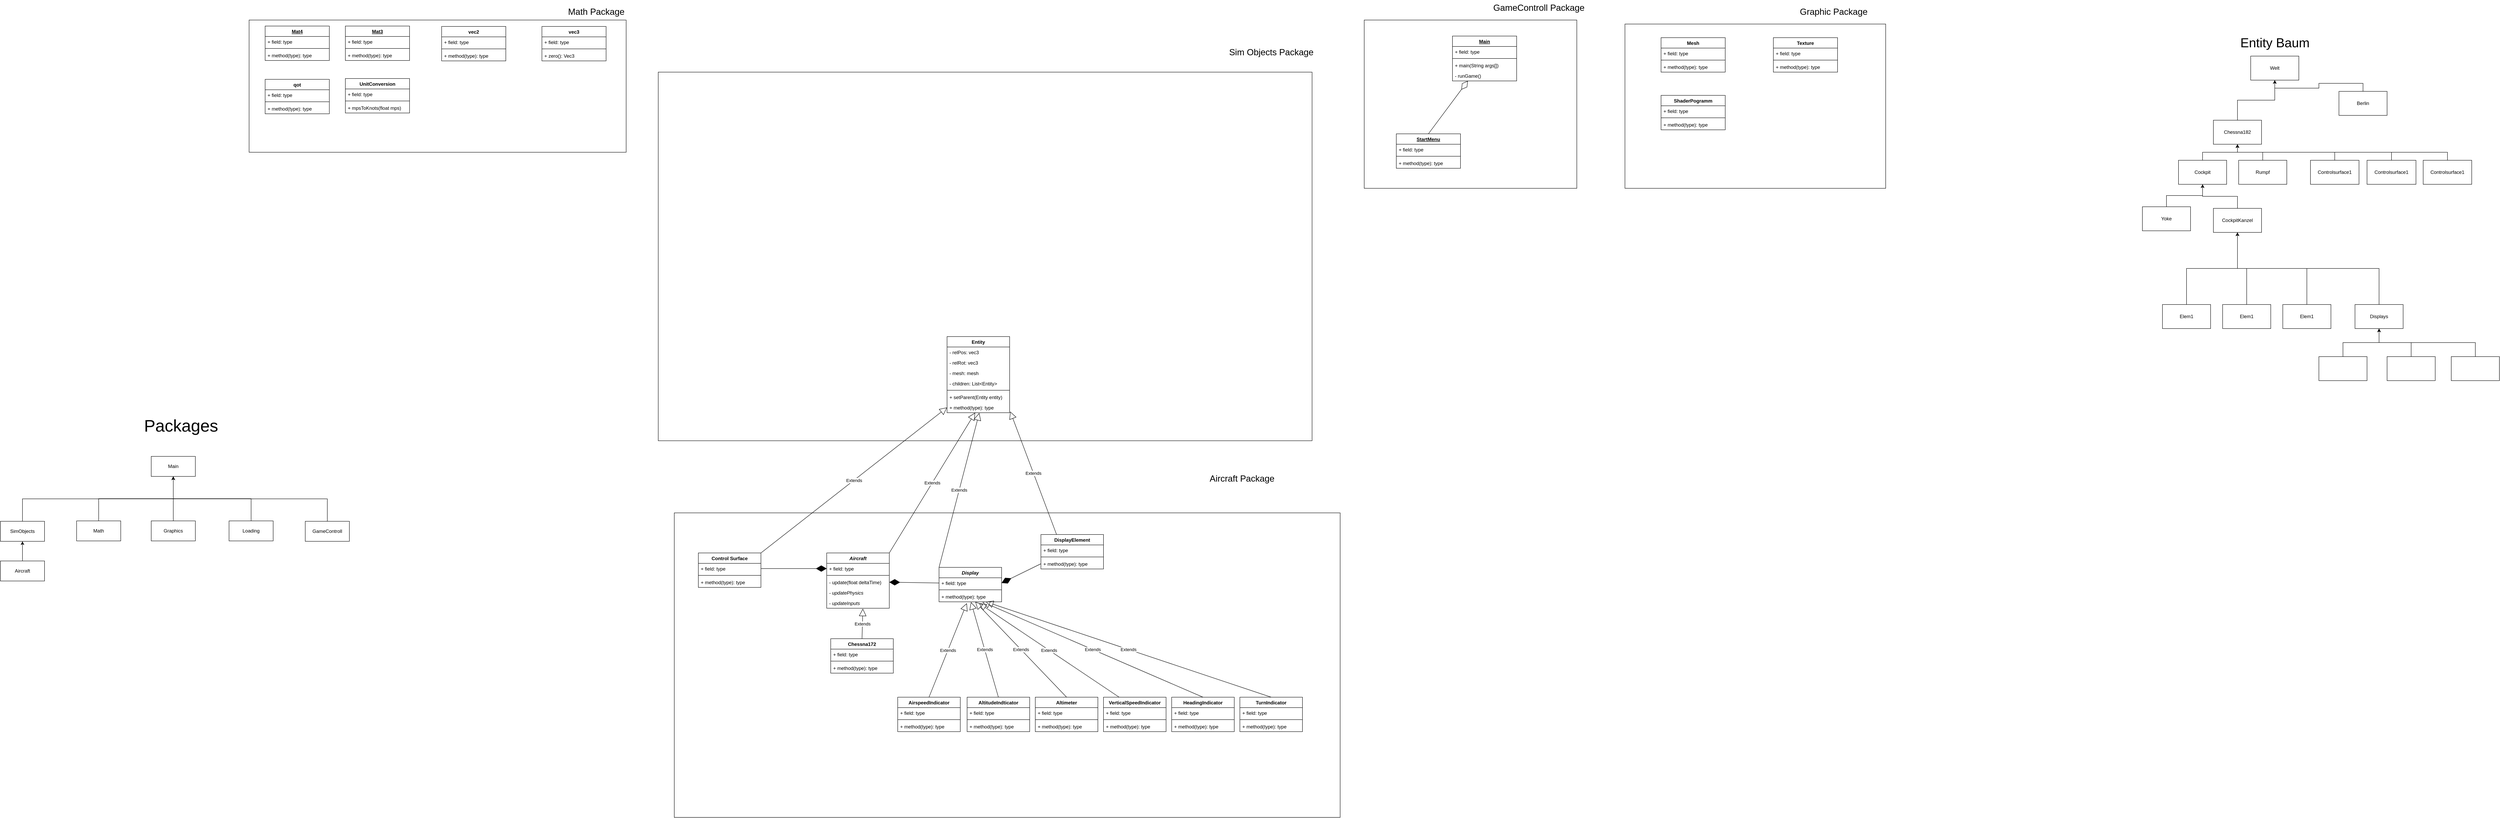 <mxfile version="23.1.1" type="github">
  <diagram name="Seite-1" id="BCvQP6xBQCEgno5YxF53">
    <mxGraphModel dx="4472" dy="649" grid="1" gridSize="10" guides="1" tooltips="1" connect="1" arrows="1" fold="1" page="1" pageScale="1" pageWidth="827" pageHeight="1169" math="0" shadow="0">
      <root>
        <mxCell id="0" />
        <mxCell id="1" parent="0" />
        <mxCell id="5FuBZbfDRRa5YEsP70LU-209" value="" style="rounded=0;whiteSpace=wrap;html=1;fillColor=none;" parent="1" vertex="1">
          <mxGeometry x="-2650" y="80" width="940" height="330" as="geometry" />
        </mxCell>
        <mxCell id="5FuBZbfDRRa5YEsP70LU-216" value="" style="rounded=0;whiteSpace=wrap;html=1;fillColor=none;" parent="1" vertex="1">
          <mxGeometry x="-1630" y="210" width="1630" height="920" as="geometry" />
        </mxCell>
        <mxCell id="5FuBZbfDRRa5YEsP70LU-207" value="" style="rounded=0;whiteSpace=wrap;html=1;fillColor=none;" parent="1" vertex="1">
          <mxGeometry x="-1590" y="1310" width="1660" height="760" as="geometry" />
        </mxCell>
        <mxCell id="5FuBZbfDRRa5YEsP70LU-1" value="Entity" style="swimlane;fontStyle=1;align=center;verticalAlign=top;childLayout=stackLayout;horizontal=1;startSize=26;horizontalStack=0;resizeParent=1;resizeParentMax=0;resizeLast=0;collapsible=1;marginBottom=0;whiteSpace=wrap;html=1;" parent="1" vertex="1">
          <mxGeometry x="-910" y="870" width="156" height="190" as="geometry" />
        </mxCell>
        <mxCell id="5FuBZbfDRRa5YEsP70LU-2" value="- relPos: vec3" style="text;strokeColor=none;fillColor=none;align=left;verticalAlign=top;spacingLeft=4;spacingRight=4;overflow=hidden;rotatable=0;points=[[0,0.5],[1,0.5]];portConstraint=eastwest;whiteSpace=wrap;html=1;" parent="5FuBZbfDRRa5YEsP70LU-1" vertex="1">
          <mxGeometry y="26" width="156" height="26" as="geometry" />
        </mxCell>
        <mxCell id="5FuBZbfDRRa5YEsP70LU-5" value="- relRot: vec3" style="text;strokeColor=none;fillColor=none;align=left;verticalAlign=top;spacingLeft=4;spacingRight=4;overflow=hidden;rotatable=0;points=[[0,0.5],[1,0.5]];portConstraint=eastwest;whiteSpace=wrap;html=1;" parent="5FuBZbfDRRa5YEsP70LU-1" vertex="1">
          <mxGeometry y="52" width="156" height="26" as="geometry" />
        </mxCell>
        <mxCell id="5FuBZbfDRRa5YEsP70LU-6" value="- mesh: mesh" style="text;strokeColor=none;fillColor=none;align=left;verticalAlign=top;spacingLeft=4;spacingRight=4;overflow=hidden;rotatable=0;points=[[0,0.5],[1,0.5]];portConstraint=eastwest;whiteSpace=wrap;html=1;" parent="5FuBZbfDRRa5YEsP70LU-1" vertex="1">
          <mxGeometry y="78" width="156" height="26" as="geometry" />
        </mxCell>
        <mxCell id="5FuBZbfDRRa5YEsP70LU-7" value="- children: List&amp;lt;Entity&amp;gt;" style="text;strokeColor=none;fillColor=none;align=left;verticalAlign=top;spacingLeft=4;spacingRight=4;overflow=hidden;rotatable=0;points=[[0,0.5],[1,0.5]];portConstraint=eastwest;whiteSpace=wrap;html=1;" parent="5FuBZbfDRRa5YEsP70LU-1" vertex="1">
          <mxGeometry y="104" width="156" height="26" as="geometry" />
        </mxCell>
        <mxCell id="5FuBZbfDRRa5YEsP70LU-3" value="" style="line;strokeWidth=1;fillColor=none;align=left;verticalAlign=middle;spacingTop=-1;spacingLeft=3;spacingRight=3;rotatable=0;labelPosition=right;points=[];portConstraint=eastwest;strokeColor=inherit;" parent="5FuBZbfDRRa5YEsP70LU-1" vertex="1">
          <mxGeometry y="130" width="156" height="8" as="geometry" />
        </mxCell>
        <mxCell id="5FuBZbfDRRa5YEsP70LU-8" value="+ setParent(Entity entity)" style="text;strokeColor=none;fillColor=none;align=left;verticalAlign=top;spacingLeft=4;spacingRight=4;overflow=hidden;rotatable=0;points=[[0,0.5],[1,0.5]];portConstraint=eastwest;whiteSpace=wrap;html=1;" parent="5FuBZbfDRRa5YEsP70LU-1" vertex="1">
          <mxGeometry y="138" width="156" height="26" as="geometry" />
        </mxCell>
        <mxCell id="5FuBZbfDRRa5YEsP70LU-4" value="+ method(type): type" style="text;strokeColor=none;fillColor=none;align=left;verticalAlign=top;spacingLeft=4;spacingRight=4;overflow=hidden;rotatable=0;points=[[0,0.5],[1,0.5]];portConstraint=eastwest;whiteSpace=wrap;html=1;" parent="5FuBZbfDRRa5YEsP70LU-1" vertex="1">
          <mxGeometry y="164" width="156" height="26" as="geometry" />
        </mxCell>
        <mxCell id="5FuBZbfDRRa5YEsP70LU-9" value="&lt;i&gt;Aircraft&lt;/i&gt;" style="swimlane;fontStyle=1;align=center;verticalAlign=top;childLayout=stackLayout;horizontal=1;startSize=26;horizontalStack=0;resizeParent=1;resizeParentMax=0;resizeLast=0;collapsible=1;marginBottom=0;whiteSpace=wrap;html=1;" parent="1" vertex="1">
          <mxGeometry x="-1210" y="1410" width="156" height="138" as="geometry" />
        </mxCell>
        <mxCell id="5FuBZbfDRRa5YEsP70LU-10" value="+ field: type" style="text;strokeColor=none;fillColor=none;align=left;verticalAlign=top;spacingLeft=4;spacingRight=4;overflow=hidden;rotatable=0;points=[[0,0.5],[1,0.5]];portConstraint=eastwest;whiteSpace=wrap;html=1;" parent="5FuBZbfDRRa5YEsP70LU-9" vertex="1">
          <mxGeometry y="26" width="156" height="26" as="geometry" />
        </mxCell>
        <mxCell id="5FuBZbfDRRa5YEsP70LU-11" value="" style="line;strokeWidth=1;fillColor=none;align=left;verticalAlign=middle;spacingTop=-1;spacingLeft=3;spacingRight=3;rotatable=0;labelPosition=right;points=[];portConstraint=eastwest;strokeColor=inherit;" parent="5FuBZbfDRRa5YEsP70LU-9" vertex="1">
          <mxGeometry y="52" width="156" height="8" as="geometry" />
        </mxCell>
        <mxCell id="5FuBZbfDRRa5YEsP70LU-12" value="- update(float deltaTime)" style="text;strokeColor=none;fillColor=none;align=left;verticalAlign=top;spacingLeft=4;spacingRight=4;overflow=hidden;rotatable=0;points=[[0,0.5],[1,0.5]];portConstraint=eastwest;whiteSpace=wrap;html=1;" parent="5FuBZbfDRRa5YEsP70LU-9" vertex="1">
          <mxGeometry y="60" width="156" height="26" as="geometry" />
        </mxCell>
        <mxCell id="5FuBZbfDRRa5YEsP70LU-88" value="&lt;i&gt;- updatePhysics&lt;/i&gt;" style="text;strokeColor=none;fillColor=none;align=left;verticalAlign=top;spacingLeft=4;spacingRight=4;overflow=hidden;rotatable=0;points=[[0,0.5],[1,0.5]];portConstraint=eastwest;whiteSpace=wrap;html=1;" parent="5FuBZbfDRRa5YEsP70LU-9" vertex="1">
          <mxGeometry y="86" width="156" height="26" as="geometry" />
        </mxCell>
        <mxCell id="5FuBZbfDRRa5YEsP70LU-89" value="- &lt;i&gt;updateInputs&lt;/i&gt;" style="text;strokeColor=none;fillColor=none;align=left;verticalAlign=top;spacingLeft=4;spacingRight=4;overflow=hidden;rotatable=0;points=[[0,0.5],[1,0.5]];portConstraint=eastwest;whiteSpace=wrap;html=1;" parent="5FuBZbfDRRa5YEsP70LU-9" vertex="1">
          <mxGeometry y="112" width="156" height="26" as="geometry" />
        </mxCell>
        <mxCell id="5FuBZbfDRRa5YEsP70LU-13" value="Chessna172" style="swimlane;fontStyle=1;align=center;verticalAlign=top;childLayout=stackLayout;horizontal=1;startSize=26;horizontalStack=0;resizeParent=1;resizeParentMax=0;resizeLast=0;collapsible=1;marginBottom=0;whiteSpace=wrap;html=1;" parent="1" vertex="1">
          <mxGeometry x="-1200" y="1624" width="156" height="86" as="geometry" />
        </mxCell>
        <mxCell id="5FuBZbfDRRa5YEsP70LU-14" value="+ field: type" style="text;strokeColor=none;fillColor=none;align=left;verticalAlign=top;spacingLeft=4;spacingRight=4;overflow=hidden;rotatable=0;points=[[0,0.5],[1,0.5]];portConstraint=eastwest;whiteSpace=wrap;html=1;" parent="5FuBZbfDRRa5YEsP70LU-13" vertex="1">
          <mxGeometry y="26" width="156" height="26" as="geometry" />
        </mxCell>
        <mxCell id="5FuBZbfDRRa5YEsP70LU-15" value="" style="line;strokeWidth=1;fillColor=none;align=left;verticalAlign=middle;spacingTop=-1;spacingLeft=3;spacingRight=3;rotatable=0;labelPosition=right;points=[];portConstraint=eastwest;strokeColor=inherit;" parent="5FuBZbfDRRa5YEsP70LU-13" vertex="1">
          <mxGeometry y="52" width="156" height="8" as="geometry" />
        </mxCell>
        <mxCell id="5FuBZbfDRRa5YEsP70LU-16" value="+ method(type): type" style="text;strokeColor=none;fillColor=none;align=left;verticalAlign=top;spacingLeft=4;spacingRight=4;overflow=hidden;rotatable=0;points=[[0,0.5],[1,0.5]];portConstraint=eastwest;whiteSpace=wrap;html=1;" parent="5FuBZbfDRRa5YEsP70LU-13" vertex="1">
          <mxGeometry y="60" width="156" height="26" as="geometry" />
        </mxCell>
        <mxCell id="5FuBZbfDRRa5YEsP70LU-17" value="&lt;i&gt;Display&lt;/i&gt;" style="swimlane;fontStyle=1;align=center;verticalAlign=top;childLayout=stackLayout;horizontal=1;startSize=26;horizontalStack=0;resizeParent=1;resizeParentMax=0;resizeLast=0;collapsible=1;marginBottom=0;whiteSpace=wrap;html=1;" parent="1" vertex="1">
          <mxGeometry x="-930" y="1446" width="156" height="86" as="geometry" />
        </mxCell>
        <mxCell id="5FuBZbfDRRa5YEsP70LU-18" value="+ field: type" style="text;strokeColor=none;fillColor=none;align=left;verticalAlign=top;spacingLeft=4;spacingRight=4;overflow=hidden;rotatable=0;points=[[0,0.5],[1,0.5]];portConstraint=eastwest;whiteSpace=wrap;html=1;" parent="5FuBZbfDRRa5YEsP70LU-17" vertex="1">
          <mxGeometry y="26" width="156" height="26" as="geometry" />
        </mxCell>
        <mxCell id="5FuBZbfDRRa5YEsP70LU-19" value="" style="line;strokeWidth=1;fillColor=none;align=left;verticalAlign=middle;spacingTop=-1;spacingLeft=3;spacingRight=3;rotatable=0;labelPosition=right;points=[];portConstraint=eastwest;strokeColor=inherit;" parent="5FuBZbfDRRa5YEsP70LU-17" vertex="1">
          <mxGeometry y="52" width="156" height="8" as="geometry" />
        </mxCell>
        <mxCell id="5FuBZbfDRRa5YEsP70LU-20" value="+ method(type): type" style="text;strokeColor=none;fillColor=none;align=left;verticalAlign=top;spacingLeft=4;spacingRight=4;overflow=hidden;rotatable=0;points=[[0,0.5],[1,0.5]];portConstraint=eastwest;whiteSpace=wrap;html=1;" parent="5FuBZbfDRRa5YEsP70LU-17" vertex="1">
          <mxGeometry y="60" width="156" height="26" as="geometry" />
        </mxCell>
        <mxCell id="5FuBZbfDRRa5YEsP70LU-21" value="DisplayElement" style="swimlane;fontStyle=1;align=center;verticalAlign=top;childLayout=stackLayout;horizontal=1;startSize=26;horizontalStack=0;resizeParent=1;resizeParentMax=0;resizeLast=0;collapsible=1;marginBottom=0;whiteSpace=wrap;html=1;" parent="1" vertex="1">
          <mxGeometry x="-676" y="1364" width="156" height="86" as="geometry" />
        </mxCell>
        <mxCell id="5FuBZbfDRRa5YEsP70LU-22" value="+ field: type" style="text;strokeColor=none;fillColor=none;align=left;verticalAlign=top;spacingLeft=4;spacingRight=4;overflow=hidden;rotatable=0;points=[[0,0.5],[1,0.5]];portConstraint=eastwest;whiteSpace=wrap;html=1;" parent="5FuBZbfDRRa5YEsP70LU-21" vertex="1">
          <mxGeometry y="26" width="156" height="26" as="geometry" />
        </mxCell>
        <mxCell id="5FuBZbfDRRa5YEsP70LU-23" value="" style="line;strokeWidth=1;fillColor=none;align=left;verticalAlign=middle;spacingTop=-1;spacingLeft=3;spacingRight=3;rotatable=0;labelPosition=right;points=[];portConstraint=eastwest;strokeColor=inherit;" parent="5FuBZbfDRRa5YEsP70LU-21" vertex="1">
          <mxGeometry y="52" width="156" height="8" as="geometry" />
        </mxCell>
        <mxCell id="5FuBZbfDRRa5YEsP70LU-24" value="+ method(type): type" style="text;strokeColor=none;fillColor=none;align=left;verticalAlign=top;spacingLeft=4;spacingRight=4;overflow=hidden;rotatable=0;points=[[0,0.5],[1,0.5]];portConstraint=eastwest;whiteSpace=wrap;html=1;" parent="5FuBZbfDRRa5YEsP70LU-21" vertex="1">
          <mxGeometry y="60" width="156" height="26" as="geometry" />
        </mxCell>
        <mxCell id="5FuBZbfDRRa5YEsP70LU-33" value="AirspeedIndicator" style="swimlane;fontStyle=1;align=center;verticalAlign=top;childLayout=stackLayout;horizontal=1;startSize=26;horizontalStack=0;resizeParent=1;resizeParentMax=0;resizeLast=0;collapsible=1;marginBottom=0;whiteSpace=wrap;html=1;" parent="1" vertex="1">
          <mxGeometry x="-1033" y="1770" width="156" height="86" as="geometry" />
        </mxCell>
        <mxCell id="5FuBZbfDRRa5YEsP70LU-34" value="+ field: type" style="text;strokeColor=none;fillColor=none;align=left;verticalAlign=top;spacingLeft=4;spacingRight=4;overflow=hidden;rotatable=0;points=[[0,0.5],[1,0.5]];portConstraint=eastwest;whiteSpace=wrap;html=1;" parent="5FuBZbfDRRa5YEsP70LU-33" vertex="1">
          <mxGeometry y="26" width="156" height="26" as="geometry" />
        </mxCell>
        <mxCell id="5FuBZbfDRRa5YEsP70LU-35" value="" style="line;strokeWidth=1;fillColor=none;align=left;verticalAlign=middle;spacingTop=-1;spacingLeft=3;spacingRight=3;rotatable=0;labelPosition=right;points=[];portConstraint=eastwest;strokeColor=inherit;" parent="5FuBZbfDRRa5YEsP70LU-33" vertex="1">
          <mxGeometry y="52" width="156" height="8" as="geometry" />
        </mxCell>
        <mxCell id="5FuBZbfDRRa5YEsP70LU-36" value="+ method(type): type" style="text;strokeColor=none;fillColor=none;align=left;verticalAlign=top;spacingLeft=4;spacingRight=4;overflow=hidden;rotatable=0;points=[[0,0.5],[1,0.5]];portConstraint=eastwest;whiteSpace=wrap;html=1;" parent="5FuBZbfDRRa5YEsP70LU-33" vertex="1">
          <mxGeometry y="60" width="156" height="26" as="geometry" />
        </mxCell>
        <mxCell id="5FuBZbfDRRa5YEsP70LU-41" value="Welt" style="rounded=0;whiteSpace=wrap;html=1;" parent="1" vertex="1">
          <mxGeometry x="2340" y="170" width="120" height="60" as="geometry" />
        </mxCell>
        <mxCell id="5FuBZbfDRRa5YEsP70LU-181" style="edgeStyle=orthogonalEdgeStyle;rounded=0;orthogonalLoop=1;jettySize=auto;html=1;exitX=0.5;exitY=0;exitDx=0;exitDy=0;entryX=0.5;entryY=1;entryDx=0;entryDy=0;" parent="1" source="5FuBZbfDRRa5YEsP70LU-42" target="5FuBZbfDRRa5YEsP70LU-41" edge="1">
          <mxGeometry relative="1" as="geometry" />
        </mxCell>
        <mxCell id="5FuBZbfDRRa5YEsP70LU-42" value="Chessna182" style="rounded=0;whiteSpace=wrap;html=1;" parent="1" vertex="1">
          <mxGeometry x="2247" y="330" width="120" height="60" as="geometry" />
        </mxCell>
        <mxCell id="5FuBZbfDRRa5YEsP70LU-182" style="edgeStyle=orthogonalEdgeStyle;rounded=0;orthogonalLoop=1;jettySize=auto;html=1;exitX=0.5;exitY=0;exitDx=0;exitDy=0;entryX=0.5;entryY=1;entryDx=0;entryDy=0;" parent="1" source="5FuBZbfDRRa5YEsP70LU-43" target="5FuBZbfDRRa5YEsP70LU-42" edge="1">
          <mxGeometry relative="1" as="geometry" />
        </mxCell>
        <mxCell id="5FuBZbfDRRa5YEsP70LU-43" value="Cockpit" style="rounded=0;whiteSpace=wrap;html=1;" parent="1" vertex="1">
          <mxGeometry x="2160" y="430" width="120" height="60" as="geometry" />
        </mxCell>
        <mxCell id="5FuBZbfDRRa5YEsP70LU-183" style="edgeStyle=orthogonalEdgeStyle;rounded=0;orthogonalLoop=1;jettySize=auto;html=1;exitX=0.5;exitY=0;exitDx=0;exitDy=0;entryX=0.5;entryY=1;entryDx=0;entryDy=0;" parent="1" source="5FuBZbfDRRa5YEsP70LU-44" target="5FuBZbfDRRa5YEsP70LU-42" edge="1">
          <mxGeometry relative="1" as="geometry" />
        </mxCell>
        <mxCell id="5FuBZbfDRRa5YEsP70LU-44" value="Rumpf" style="rounded=0;whiteSpace=wrap;html=1;" parent="1" vertex="1">
          <mxGeometry x="2310" y="430" width="120" height="60" as="geometry" />
        </mxCell>
        <mxCell id="5FuBZbfDRRa5YEsP70LU-184" style="edgeStyle=orthogonalEdgeStyle;rounded=0;orthogonalLoop=1;jettySize=auto;html=1;exitX=0.5;exitY=0;exitDx=0;exitDy=0;entryX=0.5;entryY=1;entryDx=0;entryDy=0;" parent="1" source="5FuBZbfDRRa5YEsP70LU-46" target="5FuBZbfDRRa5YEsP70LU-42" edge="1">
          <mxGeometry relative="1" as="geometry" />
        </mxCell>
        <mxCell id="5FuBZbfDRRa5YEsP70LU-46" value="Controlsurface1" style="rounded=0;whiteSpace=wrap;html=1;" parent="1" vertex="1">
          <mxGeometry x="2489" y="430" width="121" height="60" as="geometry" />
        </mxCell>
        <mxCell id="5FuBZbfDRRa5YEsP70LU-185" style="edgeStyle=orthogonalEdgeStyle;rounded=0;orthogonalLoop=1;jettySize=auto;html=1;exitX=0.5;exitY=0;exitDx=0;exitDy=0;entryX=0.5;entryY=1;entryDx=0;entryDy=0;" parent="1" source="5FuBZbfDRRa5YEsP70LU-47" target="5FuBZbfDRRa5YEsP70LU-42" edge="1">
          <mxGeometry relative="1" as="geometry" />
        </mxCell>
        <mxCell id="5FuBZbfDRRa5YEsP70LU-47" value="Controlsurface1" style="rounded=0;whiteSpace=wrap;html=1;" parent="1" vertex="1">
          <mxGeometry x="2630" y="430" width="122" height="60" as="geometry" />
        </mxCell>
        <mxCell id="5FuBZbfDRRa5YEsP70LU-186" style="edgeStyle=orthogonalEdgeStyle;rounded=0;orthogonalLoop=1;jettySize=auto;html=1;exitX=0.5;exitY=0;exitDx=0;exitDy=0;entryX=0.5;entryY=1;entryDx=0;entryDy=0;" parent="1" source="5FuBZbfDRRa5YEsP70LU-48" target="5FuBZbfDRRa5YEsP70LU-42" edge="1">
          <mxGeometry relative="1" as="geometry" />
        </mxCell>
        <mxCell id="5FuBZbfDRRa5YEsP70LU-48" value="Controlsurface1" style="rounded=0;whiteSpace=wrap;html=1;" parent="1" vertex="1">
          <mxGeometry x="2770" y="430" width="121" height="60" as="geometry" />
        </mxCell>
        <mxCell id="5FuBZbfDRRa5YEsP70LU-188" style="edgeStyle=orthogonalEdgeStyle;rounded=0;orthogonalLoop=1;jettySize=auto;html=1;exitX=0.5;exitY=0;exitDx=0;exitDy=0;entryX=0.5;entryY=1;entryDx=0;entryDy=0;" parent="1" source="5FuBZbfDRRa5YEsP70LU-49" target="5FuBZbfDRRa5YEsP70LU-43" edge="1">
          <mxGeometry relative="1" as="geometry" />
        </mxCell>
        <mxCell id="5FuBZbfDRRa5YEsP70LU-49" value="CockpitKanzel" style="rounded=0;whiteSpace=wrap;html=1;" parent="1" vertex="1">
          <mxGeometry x="2247" y="550" width="120" height="60" as="geometry" />
        </mxCell>
        <mxCell id="5FuBZbfDRRa5YEsP70LU-175" style="edgeStyle=orthogonalEdgeStyle;rounded=0;orthogonalLoop=1;jettySize=auto;html=1;exitX=0.5;exitY=0;exitDx=0;exitDy=0;entryX=0.5;entryY=1;entryDx=0;entryDy=0;" parent="1" source="5FuBZbfDRRa5YEsP70LU-50" target="5FuBZbfDRRa5YEsP70LU-49" edge="1">
          <mxGeometry relative="1" as="geometry" />
        </mxCell>
        <mxCell id="5FuBZbfDRRa5YEsP70LU-50" value="Elem1" style="rounded=0;whiteSpace=wrap;html=1;" parent="1" vertex="1">
          <mxGeometry x="2120" y="790" width="120" height="60" as="geometry" />
        </mxCell>
        <mxCell id="5FuBZbfDRRa5YEsP70LU-174" style="edgeStyle=orthogonalEdgeStyle;rounded=0;orthogonalLoop=1;jettySize=auto;html=1;exitX=0.5;exitY=0;exitDx=0;exitDy=0;entryX=0.5;entryY=1;entryDx=0;entryDy=0;" parent="1" source="5FuBZbfDRRa5YEsP70LU-51" target="5FuBZbfDRRa5YEsP70LU-49" edge="1">
          <mxGeometry relative="1" as="geometry" />
        </mxCell>
        <mxCell id="5FuBZbfDRRa5YEsP70LU-51" value="Elem1" style="rounded=0;whiteSpace=wrap;html=1;" parent="1" vertex="1">
          <mxGeometry x="2270" y="790" width="120" height="60" as="geometry" />
        </mxCell>
        <mxCell id="5FuBZbfDRRa5YEsP70LU-173" style="edgeStyle=orthogonalEdgeStyle;rounded=0;orthogonalLoop=1;jettySize=auto;html=1;exitX=0.5;exitY=0;exitDx=0;exitDy=0;entryX=0.5;entryY=1;entryDx=0;entryDy=0;" parent="1" source="5FuBZbfDRRa5YEsP70LU-52" target="5FuBZbfDRRa5YEsP70LU-49" edge="1">
          <mxGeometry relative="1" as="geometry">
            <mxPoint x="2590.238" y="520" as="targetPoint" />
          </mxGeometry>
        </mxCell>
        <mxCell id="5FuBZbfDRRa5YEsP70LU-52" value="Elem1" style="rounded=0;whiteSpace=wrap;html=1;" parent="1" vertex="1">
          <mxGeometry x="2420" y="790" width="120" height="60" as="geometry" />
        </mxCell>
        <mxCell id="5FuBZbfDRRa5YEsP70LU-176" style="edgeStyle=orthogonalEdgeStyle;rounded=0;orthogonalLoop=1;jettySize=auto;html=1;exitX=0.5;exitY=0;exitDx=0;exitDy=0;entryX=0.5;entryY=1;entryDx=0;entryDy=0;" parent="1" source="5FuBZbfDRRa5YEsP70LU-53" target="5FuBZbfDRRa5YEsP70LU-49" edge="1">
          <mxGeometry relative="1" as="geometry" />
        </mxCell>
        <mxCell id="5FuBZbfDRRa5YEsP70LU-53" value="Displays" style="rounded=0;whiteSpace=wrap;html=1;" parent="1" vertex="1">
          <mxGeometry x="2600" y="790" width="120" height="60" as="geometry" />
        </mxCell>
        <mxCell id="5FuBZbfDRRa5YEsP70LU-178" style="edgeStyle=orthogonalEdgeStyle;rounded=0;orthogonalLoop=1;jettySize=auto;html=1;exitX=0.5;exitY=0;exitDx=0;exitDy=0;entryX=0.5;entryY=1;entryDx=0;entryDy=0;" parent="1" source="5FuBZbfDRRa5YEsP70LU-54" target="5FuBZbfDRRa5YEsP70LU-53" edge="1">
          <mxGeometry relative="1" as="geometry" />
        </mxCell>
        <mxCell id="5FuBZbfDRRa5YEsP70LU-54" value="" style="rounded=0;whiteSpace=wrap;html=1;" parent="1" vertex="1">
          <mxGeometry x="2680" y="920" width="120" height="60" as="geometry" />
        </mxCell>
        <mxCell id="5FuBZbfDRRa5YEsP70LU-177" style="edgeStyle=orthogonalEdgeStyle;rounded=0;orthogonalLoop=1;jettySize=auto;html=1;exitX=0.5;exitY=0;exitDx=0;exitDy=0;entryX=0.5;entryY=1;entryDx=0;entryDy=0;" parent="1" source="5FuBZbfDRRa5YEsP70LU-55" target="5FuBZbfDRRa5YEsP70LU-53" edge="1">
          <mxGeometry relative="1" as="geometry" />
        </mxCell>
        <mxCell id="5FuBZbfDRRa5YEsP70LU-55" value="" style="rounded=0;whiteSpace=wrap;html=1;" parent="1" vertex="1">
          <mxGeometry x="2510" y="920" width="120" height="60" as="geometry" />
        </mxCell>
        <mxCell id="5FuBZbfDRRa5YEsP70LU-179" style="edgeStyle=orthogonalEdgeStyle;rounded=0;orthogonalLoop=1;jettySize=auto;html=1;exitX=0.5;exitY=0;exitDx=0;exitDy=0;entryX=0.5;entryY=1;entryDx=0;entryDy=0;" parent="1" source="5FuBZbfDRRa5YEsP70LU-56" target="5FuBZbfDRRa5YEsP70LU-53" edge="1">
          <mxGeometry relative="1" as="geometry" />
        </mxCell>
        <mxCell id="5FuBZbfDRRa5YEsP70LU-56" value="" style="rounded=0;whiteSpace=wrap;html=1;" parent="1" vertex="1">
          <mxGeometry x="2840" y="920" width="120" height="60" as="geometry" />
        </mxCell>
        <mxCell id="5FuBZbfDRRa5YEsP70LU-187" style="edgeStyle=orthogonalEdgeStyle;rounded=0;orthogonalLoop=1;jettySize=auto;html=1;exitX=0.5;exitY=0;exitDx=0;exitDy=0;entryX=0.5;entryY=1;entryDx=0;entryDy=0;" parent="1" source="5FuBZbfDRRa5YEsP70LU-57" target="5FuBZbfDRRa5YEsP70LU-43" edge="1">
          <mxGeometry relative="1" as="geometry" />
        </mxCell>
        <mxCell id="5FuBZbfDRRa5YEsP70LU-57" value="Yoke" style="rounded=0;whiteSpace=wrap;html=1;" parent="1" vertex="1">
          <mxGeometry x="2070" y="546" width="120" height="60" as="geometry" />
        </mxCell>
        <mxCell id="5FuBZbfDRRa5YEsP70LU-180" style="edgeStyle=orthogonalEdgeStyle;rounded=0;orthogonalLoop=1;jettySize=auto;html=1;exitX=0.5;exitY=0;exitDx=0;exitDy=0;entryX=0.5;entryY=1;entryDx=0;entryDy=0;" parent="1" source="5FuBZbfDRRa5YEsP70LU-59" target="5FuBZbfDRRa5YEsP70LU-41" edge="1">
          <mxGeometry relative="1" as="geometry" />
        </mxCell>
        <mxCell id="5FuBZbfDRRa5YEsP70LU-59" value="Berlin" style="rounded=0;whiteSpace=wrap;html=1;" parent="1" vertex="1">
          <mxGeometry x="2560" y="258" width="120" height="60" as="geometry" />
        </mxCell>
        <mxCell id="5FuBZbfDRRa5YEsP70LU-77" value="&lt;u&gt;Main&lt;/u&gt;" style="swimlane;fontStyle=1;align=center;verticalAlign=top;childLayout=stackLayout;horizontal=1;startSize=26;horizontalStack=0;resizeParent=1;resizeParentMax=0;resizeLast=0;collapsible=1;marginBottom=0;whiteSpace=wrap;html=1;" parent="1" vertex="1">
          <mxGeometry x="350" y="120" width="160" height="112" as="geometry" />
        </mxCell>
        <mxCell id="5FuBZbfDRRa5YEsP70LU-78" value="+ field: type" style="text;strokeColor=none;fillColor=none;align=left;verticalAlign=top;spacingLeft=4;spacingRight=4;overflow=hidden;rotatable=0;points=[[0,0.5],[1,0.5]];portConstraint=eastwest;whiteSpace=wrap;html=1;" parent="5FuBZbfDRRa5YEsP70LU-77" vertex="1">
          <mxGeometry y="26" width="160" height="26" as="geometry" />
        </mxCell>
        <mxCell id="5FuBZbfDRRa5YEsP70LU-79" value="" style="line;strokeWidth=1;fillColor=none;align=left;verticalAlign=middle;spacingTop=-1;spacingLeft=3;spacingRight=3;rotatable=0;labelPosition=right;points=[];portConstraint=eastwest;strokeColor=inherit;" parent="5FuBZbfDRRa5YEsP70LU-77" vertex="1">
          <mxGeometry y="52" width="160" height="8" as="geometry" />
        </mxCell>
        <mxCell id="5FuBZbfDRRa5YEsP70LU-80" value="+ main(String args[])" style="text;strokeColor=none;fillColor=none;align=left;verticalAlign=top;spacingLeft=4;spacingRight=4;overflow=hidden;rotatable=0;points=[[0,0.5],[1,0.5]];portConstraint=eastwest;whiteSpace=wrap;html=1;" parent="5FuBZbfDRRa5YEsP70LU-77" vertex="1">
          <mxGeometry y="60" width="160" height="26" as="geometry" />
        </mxCell>
        <mxCell id="5FuBZbfDRRa5YEsP70LU-87" value="- runGame()" style="text;strokeColor=none;fillColor=none;align=left;verticalAlign=top;spacingLeft=4;spacingRight=4;overflow=hidden;rotatable=0;points=[[0,0.5],[1,0.5]];portConstraint=eastwest;whiteSpace=wrap;html=1;" parent="5FuBZbfDRRa5YEsP70LU-77" vertex="1">
          <mxGeometry y="86" width="160" height="26" as="geometry" />
        </mxCell>
        <mxCell id="5FuBZbfDRRa5YEsP70LU-83" value="&lt;u&gt;StartMenu&lt;/u&gt;" style="swimlane;fontStyle=1;align=center;verticalAlign=top;childLayout=stackLayout;horizontal=1;startSize=26;horizontalStack=0;resizeParent=1;resizeParentMax=0;resizeLast=0;collapsible=1;marginBottom=0;whiteSpace=wrap;html=1;" parent="1" vertex="1">
          <mxGeometry x="210" y="364" width="160" height="86" as="geometry" />
        </mxCell>
        <mxCell id="5FuBZbfDRRa5YEsP70LU-84" value="+ field: type" style="text;strokeColor=none;fillColor=none;align=left;verticalAlign=top;spacingLeft=4;spacingRight=4;overflow=hidden;rotatable=0;points=[[0,0.5],[1,0.5]];portConstraint=eastwest;whiteSpace=wrap;html=1;" parent="5FuBZbfDRRa5YEsP70LU-83" vertex="1">
          <mxGeometry y="26" width="160" height="26" as="geometry" />
        </mxCell>
        <mxCell id="5FuBZbfDRRa5YEsP70LU-85" value="" style="line;strokeWidth=1;fillColor=none;align=left;verticalAlign=middle;spacingTop=-1;spacingLeft=3;spacingRight=3;rotatable=0;labelPosition=right;points=[];portConstraint=eastwest;strokeColor=inherit;" parent="5FuBZbfDRRa5YEsP70LU-83" vertex="1">
          <mxGeometry y="52" width="160" height="8" as="geometry" />
        </mxCell>
        <mxCell id="5FuBZbfDRRa5YEsP70LU-86" value="+ method(type): type" style="text;strokeColor=none;fillColor=none;align=left;verticalAlign=top;spacingLeft=4;spacingRight=4;overflow=hidden;rotatable=0;points=[[0,0.5],[1,0.5]];portConstraint=eastwest;whiteSpace=wrap;html=1;" parent="5FuBZbfDRRa5YEsP70LU-83" vertex="1">
          <mxGeometry y="60" width="160" height="26" as="geometry" />
        </mxCell>
        <mxCell id="5FuBZbfDRRa5YEsP70LU-91" value="Mesh" style="swimlane;fontStyle=1;align=center;verticalAlign=top;childLayout=stackLayout;horizontal=1;startSize=26;horizontalStack=0;resizeParent=1;resizeParentMax=0;resizeLast=0;collapsible=1;marginBottom=0;whiteSpace=wrap;html=1;" parent="1" vertex="1">
          <mxGeometry x="870" y="124" width="160" height="86" as="geometry" />
        </mxCell>
        <mxCell id="5FuBZbfDRRa5YEsP70LU-92" value="+ field: type" style="text;strokeColor=none;fillColor=none;align=left;verticalAlign=top;spacingLeft=4;spacingRight=4;overflow=hidden;rotatable=0;points=[[0,0.5],[1,0.5]];portConstraint=eastwest;whiteSpace=wrap;html=1;" parent="5FuBZbfDRRa5YEsP70LU-91" vertex="1">
          <mxGeometry y="26" width="160" height="26" as="geometry" />
        </mxCell>
        <mxCell id="5FuBZbfDRRa5YEsP70LU-93" value="" style="line;strokeWidth=1;fillColor=none;align=left;verticalAlign=middle;spacingTop=-1;spacingLeft=3;spacingRight=3;rotatable=0;labelPosition=right;points=[];portConstraint=eastwest;strokeColor=inherit;" parent="5FuBZbfDRRa5YEsP70LU-91" vertex="1">
          <mxGeometry y="52" width="160" height="8" as="geometry" />
        </mxCell>
        <mxCell id="5FuBZbfDRRa5YEsP70LU-94" value="+ method(type): type" style="text;strokeColor=none;fillColor=none;align=left;verticalAlign=top;spacingLeft=4;spacingRight=4;overflow=hidden;rotatable=0;points=[[0,0.5],[1,0.5]];portConstraint=eastwest;whiteSpace=wrap;html=1;" parent="5FuBZbfDRRa5YEsP70LU-91" vertex="1">
          <mxGeometry y="60" width="160" height="26" as="geometry" />
        </mxCell>
        <mxCell id="5FuBZbfDRRa5YEsP70LU-95" value="ShaderPogramm" style="swimlane;fontStyle=1;align=center;verticalAlign=top;childLayout=stackLayout;horizontal=1;startSize=26;horizontalStack=0;resizeParent=1;resizeParentMax=0;resizeLast=0;collapsible=1;marginBottom=0;whiteSpace=wrap;html=1;" parent="1" vertex="1">
          <mxGeometry x="870" y="268" width="160" height="86" as="geometry" />
        </mxCell>
        <mxCell id="5FuBZbfDRRa5YEsP70LU-96" value="+ field: type" style="text;strokeColor=none;fillColor=none;align=left;verticalAlign=top;spacingLeft=4;spacingRight=4;overflow=hidden;rotatable=0;points=[[0,0.5],[1,0.5]];portConstraint=eastwest;whiteSpace=wrap;html=1;" parent="5FuBZbfDRRa5YEsP70LU-95" vertex="1">
          <mxGeometry y="26" width="160" height="26" as="geometry" />
        </mxCell>
        <mxCell id="5FuBZbfDRRa5YEsP70LU-97" value="" style="line;strokeWidth=1;fillColor=none;align=left;verticalAlign=middle;spacingTop=-1;spacingLeft=3;spacingRight=3;rotatable=0;labelPosition=right;points=[];portConstraint=eastwest;strokeColor=inherit;" parent="5FuBZbfDRRa5YEsP70LU-95" vertex="1">
          <mxGeometry y="52" width="160" height="8" as="geometry" />
        </mxCell>
        <mxCell id="5FuBZbfDRRa5YEsP70LU-98" value="+ method(type): type" style="text;strokeColor=none;fillColor=none;align=left;verticalAlign=top;spacingLeft=4;spacingRight=4;overflow=hidden;rotatable=0;points=[[0,0.5],[1,0.5]];portConstraint=eastwest;whiteSpace=wrap;html=1;" parent="5FuBZbfDRRa5YEsP70LU-95" vertex="1">
          <mxGeometry y="60" width="160" height="26" as="geometry" />
        </mxCell>
        <mxCell id="5FuBZbfDRRa5YEsP70LU-99" value="Texture" style="swimlane;fontStyle=1;align=center;verticalAlign=top;childLayout=stackLayout;horizontal=1;startSize=26;horizontalStack=0;resizeParent=1;resizeParentMax=0;resizeLast=0;collapsible=1;marginBottom=0;whiteSpace=wrap;html=1;" parent="1" vertex="1">
          <mxGeometry x="1150" y="124" width="160" height="86" as="geometry" />
        </mxCell>
        <mxCell id="5FuBZbfDRRa5YEsP70LU-100" value="+ field: type" style="text;strokeColor=none;fillColor=none;align=left;verticalAlign=top;spacingLeft=4;spacingRight=4;overflow=hidden;rotatable=0;points=[[0,0.5],[1,0.5]];portConstraint=eastwest;whiteSpace=wrap;html=1;" parent="5FuBZbfDRRa5YEsP70LU-99" vertex="1">
          <mxGeometry y="26" width="160" height="26" as="geometry" />
        </mxCell>
        <mxCell id="5FuBZbfDRRa5YEsP70LU-101" value="" style="line;strokeWidth=1;fillColor=none;align=left;verticalAlign=middle;spacingTop=-1;spacingLeft=3;spacingRight=3;rotatable=0;labelPosition=right;points=[];portConstraint=eastwest;strokeColor=inherit;" parent="5FuBZbfDRRa5YEsP70LU-99" vertex="1">
          <mxGeometry y="52" width="160" height="8" as="geometry" />
        </mxCell>
        <mxCell id="5FuBZbfDRRa5YEsP70LU-102" value="+ method(type): type" style="text;strokeColor=none;fillColor=none;align=left;verticalAlign=top;spacingLeft=4;spacingRight=4;overflow=hidden;rotatable=0;points=[[0,0.5],[1,0.5]];portConstraint=eastwest;whiteSpace=wrap;html=1;" parent="5FuBZbfDRRa5YEsP70LU-99" vertex="1">
          <mxGeometry y="60" width="160" height="26" as="geometry" />
        </mxCell>
        <mxCell id="5FuBZbfDRRa5YEsP70LU-107" value="vec3" style="swimlane;fontStyle=1;align=center;verticalAlign=top;childLayout=stackLayout;horizontal=1;startSize=26;horizontalStack=0;resizeParent=1;resizeParentMax=0;resizeLast=0;collapsible=1;marginBottom=0;whiteSpace=wrap;html=1;" parent="1" vertex="1">
          <mxGeometry x="-1920" y="96" width="160" height="86" as="geometry" />
        </mxCell>
        <mxCell id="5FuBZbfDRRa5YEsP70LU-108" value="+ field: type" style="text;strokeColor=none;fillColor=none;align=left;verticalAlign=top;spacingLeft=4;spacingRight=4;overflow=hidden;rotatable=0;points=[[0,0.5],[1,0.5]];portConstraint=eastwest;whiteSpace=wrap;html=1;" parent="5FuBZbfDRRa5YEsP70LU-107" vertex="1">
          <mxGeometry y="26" width="160" height="26" as="geometry" />
        </mxCell>
        <mxCell id="5FuBZbfDRRa5YEsP70LU-109" value="" style="line;strokeWidth=1;fillColor=none;align=left;verticalAlign=middle;spacingTop=-1;spacingLeft=3;spacingRight=3;rotatable=0;labelPosition=right;points=[];portConstraint=eastwest;strokeColor=inherit;" parent="5FuBZbfDRRa5YEsP70LU-107" vertex="1">
          <mxGeometry y="52" width="160" height="8" as="geometry" />
        </mxCell>
        <mxCell id="5FuBZbfDRRa5YEsP70LU-110" value="+ zero(): Vec3" style="text;strokeColor=none;fillColor=none;align=left;verticalAlign=top;spacingLeft=4;spacingRight=4;overflow=hidden;rotatable=0;points=[[0,0.5],[1,0.5]];portConstraint=eastwest;whiteSpace=wrap;html=1;" parent="5FuBZbfDRRa5YEsP70LU-107" vertex="1">
          <mxGeometry y="60" width="160" height="26" as="geometry" />
        </mxCell>
        <mxCell id="5FuBZbfDRRa5YEsP70LU-111" value="vec2" style="swimlane;fontStyle=1;align=center;verticalAlign=top;childLayout=stackLayout;horizontal=1;startSize=26;horizontalStack=0;resizeParent=1;resizeParentMax=0;resizeLast=0;collapsible=1;marginBottom=0;whiteSpace=wrap;html=1;" parent="1" vertex="1">
          <mxGeometry x="-2170" y="96" width="160" height="86" as="geometry" />
        </mxCell>
        <mxCell id="5FuBZbfDRRa5YEsP70LU-112" value="+ field: type" style="text;strokeColor=none;fillColor=none;align=left;verticalAlign=top;spacingLeft=4;spacingRight=4;overflow=hidden;rotatable=0;points=[[0,0.5],[1,0.5]];portConstraint=eastwest;whiteSpace=wrap;html=1;" parent="5FuBZbfDRRa5YEsP70LU-111" vertex="1">
          <mxGeometry y="26" width="160" height="26" as="geometry" />
        </mxCell>
        <mxCell id="5FuBZbfDRRa5YEsP70LU-113" value="" style="line;strokeWidth=1;fillColor=none;align=left;verticalAlign=middle;spacingTop=-1;spacingLeft=3;spacingRight=3;rotatable=0;labelPosition=right;points=[];portConstraint=eastwest;strokeColor=inherit;" parent="5FuBZbfDRRa5YEsP70LU-111" vertex="1">
          <mxGeometry y="52" width="160" height="8" as="geometry" />
        </mxCell>
        <mxCell id="5FuBZbfDRRa5YEsP70LU-114" value="+ method(type): type" style="text;strokeColor=none;fillColor=none;align=left;verticalAlign=top;spacingLeft=4;spacingRight=4;overflow=hidden;rotatable=0;points=[[0,0.5],[1,0.5]];portConstraint=eastwest;whiteSpace=wrap;html=1;" parent="5FuBZbfDRRa5YEsP70LU-111" vertex="1">
          <mxGeometry y="60" width="160" height="26" as="geometry" />
        </mxCell>
        <mxCell id="5FuBZbfDRRa5YEsP70LU-115" value="&lt;u&gt;Mat3&lt;/u&gt;" style="swimlane;fontStyle=1;align=center;verticalAlign=top;childLayout=stackLayout;horizontal=1;startSize=26;horizontalStack=0;resizeParent=1;resizeParentMax=0;resizeLast=0;collapsible=1;marginBottom=0;whiteSpace=wrap;html=1;" parent="1" vertex="1">
          <mxGeometry x="-2410" y="95" width="160" height="86" as="geometry" />
        </mxCell>
        <mxCell id="5FuBZbfDRRa5YEsP70LU-116" value="+ field: type" style="text;strokeColor=none;fillColor=none;align=left;verticalAlign=top;spacingLeft=4;spacingRight=4;overflow=hidden;rotatable=0;points=[[0,0.5],[1,0.5]];portConstraint=eastwest;whiteSpace=wrap;html=1;" parent="5FuBZbfDRRa5YEsP70LU-115" vertex="1">
          <mxGeometry y="26" width="160" height="26" as="geometry" />
        </mxCell>
        <mxCell id="5FuBZbfDRRa5YEsP70LU-117" value="" style="line;strokeWidth=1;fillColor=none;align=left;verticalAlign=middle;spacingTop=-1;spacingLeft=3;spacingRight=3;rotatable=0;labelPosition=right;points=[];portConstraint=eastwest;strokeColor=inherit;" parent="5FuBZbfDRRa5YEsP70LU-115" vertex="1">
          <mxGeometry y="52" width="160" height="8" as="geometry" />
        </mxCell>
        <mxCell id="5FuBZbfDRRa5YEsP70LU-118" value="+ method(type): type" style="text;strokeColor=none;fillColor=none;align=left;verticalAlign=top;spacingLeft=4;spacingRight=4;overflow=hidden;rotatable=0;points=[[0,0.5],[1,0.5]];portConstraint=eastwest;whiteSpace=wrap;html=1;" parent="5FuBZbfDRRa5YEsP70LU-115" vertex="1">
          <mxGeometry y="60" width="160" height="26" as="geometry" />
        </mxCell>
        <mxCell id="5FuBZbfDRRa5YEsP70LU-119" value="qot" style="swimlane;fontStyle=1;align=center;verticalAlign=top;childLayout=stackLayout;horizontal=1;startSize=26;horizontalStack=0;resizeParent=1;resizeParentMax=0;resizeLast=0;collapsible=1;marginBottom=0;whiteSpace=wrap;html=1;" parent="1" vertex="1">
          <mxGeometry x="-2610" y="228" width="160" height="86" as="geometry" />
        </mxCell>
        <mxCell id="5FuBZbfDRRa5YEsP70LU-120" value="+ field: type" style="text;strokeColor=none;fillColor=none;align=left;verticalAlign=top;spacingLeft=4;spacingRight=4;overflow=hidden;rotatable=0;points=[[0,0.5],[1,0.5]];portConstraint=eastwest;whiteSpace=wrap;html=1;" parent="5FuBZbfDRRa5YEsP70LU-119" vertex="1">
          <mxGeometry y="26" width="160" height="26" as="geometry" />
        </mxCell>
        <mxCell id="5FuBZbfDRRa5YEsP70LU-121" value="" style="line;strokeWidth=1;fillColor=none;align=left;verticalAlign=middle;spacingTop=-1;spacingLeft=3;spacingRight=3;rotatable=0;labelPosition=right;points=[];portConstraint=eastwest;strokeColor=inherit;" parent="5FuBZbfDRRa5YEsP70LU-119" vertex="1">
          <mxGeometry y="52" width="160" height="8" as="geometry" />
        </mxCell>
        <mxCell id="5FuBZbfDRRa5YEsP70LU-122" value="+ method(type): type" style="text;strokeColor=none;fillColor=none;align=left;verticalAlign=top;spacingLeft=4;spacingRight=4;overflow=hidden;rotatable=0;points=[[0,0.5],[1,0.5]];portConstraint=eastwest;whiteSpace=wrap;html=1;" parent="5FuBZbfDRRa5YEsP70LU-119" vertex="1">
          <mxGeometry y="60" width="160" height="26" as="geometry" />
        </mxCell>
        <mxCell id="5FuBZbfDRRa5YEsP70LU-123" value="&lt;u&gt;Mat4&lt;/u&gt;" style="swimlane;fontStyle=1;align=center;verticalAlign=top;childLayout=stackLayout;horizontal=1;startSize=26;horizontalStack=0;resizeParent=1;resizeParentMax=0;resizeLast=0;collapsible=1;marginBottom=0;whiteSpace=wrap;html=1;" parent="1" vertex="1">
          <mxGeometry x="-2610" y="95" width="160" height="86" as="geometry" />
        </mxCell>
        <mxCell id="5FuBZbfDRRa5YEsP70LU-124" value="+ field: type" style="text;strokeColor=none;fillColor=none;align=left;verticalAlign=top;spacingLeft=4;spacingRight=4;overflow=hidden;rotatable=0;points=[[0,0.5],[1,0.5]];portConstraint=eastwest;whiteSpace=wrap;html=1;" parent="5FuBZbfDRRa5YEsP70LU-123" vertex="1">
          <mxGeometry y="26" width="160" height="26" as="geometry" />
        </mxCell>
        <mxCell id="5FuBZbfDRRa5YEsP70LU-125" value="" style="line;strokeWidth=1;fillColor=none;align=left;verticalAlign=middle;spacingTop=-1;spacingLeft=3;spacingRight=3;rotatable=0;labelPosition=right;points=[];portConstraint=eastwest;strokeColor=inherit;" parent="5FuBZbfDRRa5YEsP70LU-123" vertex="1">
          <mxGeometry y="52" width="160" height="8" as="geometry" />
        </mxCell>
        <mxCell id="5FuBZbfDRRa5YEsP70LU-126" value="+ method(type): type" style="text;strokeColor=none;fillColor=none;align=left;verticalAlign=top;spacingLeft=4;spacingRight=4;overflow=hidden;rotatable=0;points=[[0,0.5],[1,0.5]];portConstraint=eastwest;whiteSpace=wrap;html=1;" parent="5FuBZbfDRRa5YEsP70LU-123" vertex="1">
          <mxGeometry y="60" width="160" height="26" as="geometry" />
        </mxCell>
        <mxCell id="5FuBZbfDRRa5YEsP70LU-127" value="Control Surface" style="swimlane;fontStyle=1;align=center;verticalAlign=top;childLayout=stackLayout;horizontal=1;startSize=26;horizontalStack=0;resizeParent=1;resizeParentMax=0;resizeLast=0;collapsible=1;marginBottom=0;whiteSpace=wrap;html=1;" parent="1" vertex="1">
          <mxGeometry x="-1530" y="1410" width="156" height="86" as="geometry" />
        </mxCell>
        <mxCell id="5FuBZbfDRRa5YEsP70LU-128" value="+ field: type" style="text;strokeColor=none;fillColor=none;align=left;verticalAlign=top;spacingLeft=4;spacingRight=4;overflow=hidden;rotatable=0;points=[[0,0.5],[1,0.5]];portConstraint=eastwest;whiteSpace=wrap;html=1;" parent="5FuBZbfDRRa5YEsP70LU-127" vertex="1">
          <mxGeometry y="26" width="156" height="26" as="geometry" />
        </mxCell>
        <mxCell id="5FuBZbfDRRa5YEsP70LU-129" value="" style="line;strokeWidth=1;fillColor=none;align=left;verticalAlign=middle;spacingTop=-1;spacingLeft=3;spacingRight=3;rotatable=0;labelPosition=right;points=[];portConstraint=eastwest;strokeColor=inherit;" parent="5FuBZbfDRRa5YEsP70LU-127" vertex="1">
          <mxGeometry y="52" width="156" height="8" as="geometry" />
        </mxCell>
        <mxCell id="5FuBZbfDRRa5YEsP70LU-130" value="+ method(type): type" style="text;strokeColor=none;fillColor=none;align=left;verticalAlign=top;spacingLeft=4;spacingRight=4;overflow=hidden;rotatable=0;points=[[0,0.5],[1,0.5]];portConstraint=eastwest;whiteSpace=wrap;html=1;" parent="5FuBZbfDRRa5YEsP70LU-127" vertex="1">
          <mxGeometry y="60" width="156" height="26" as="geometry" />
        </mxCell>
        <mxCell id="5FuBZbfDRRa5YEsP70LU-131" value="AltitudeIndticator" style="swimlane;fontStyle=1;align=center;verticalAlign=top;childLayout=stackLayout;horizontal=1;startSize=26;horizontalStack=0;resizeParent=1;resizeParentMax=0;resizeLast=0;collapsible=1;marginBottom=0;whiteSpace=wrap;html=1;" parent="1" vertex="1">
          <mxGeometry x="-860" y="1770" width="156" height="86" as="geometry" />
        </mxCell>
        <mxCell id="5FuBZbfDRRa5YEsP70LU-132" value="+ field: type" style="text;strokeColor=none;fillColor=none;align=left;verticalAlign=top;spacingLeft=4;spacingRight=4;overflow=hidden;rotatable=0;points=[[0,0.5],[1,0.5]];portConstraint=eastwest;whiteSpace=wrap;html=1;" parent="5FuBZbfDRRa5YEsP70LU-131" vertex="1">
          <mxGeometry y="26" width="156" height="26" as="geometry" />
        </mxCell>
        <mxCell id="5FuBZbfDRRa5YEsP70LU-133" value="" style="line;strokeWidth=1;fillColor=none;align=left;verticalAlign=middle;spacingTop=-1;spacingLeft=3;spacingRight=3;rotatable=0;labelPosition=right;points=[];portConstraint=eastwest;strokeColor=inherit;" parent="5FuBZbfDRRa5YEsP70LU-131" vertex="1">
          <mxGeometry y="52" width="156" height="8" as="geometry" />
        </mxCell>
        <mxCell id="5FuBZbfDRRa5YEsP70LU-134" value="+ method(type): type" style="text;strokeColor=none;fillColor=none;align=left;verticalAlign=top;spacingLeft=4;spacingRight=4;overflow=hidden;rotatable=0;points=[[0,0.5],[1,0.5]];portConstraint=eastwest;whiteSpace=wrap;html=1;" parent="5FuBZbfDRRa5YEsP70LU-131" vertex="1">
          <mxGeometry y="60" width="156" height="26" as="geometry" />
        </mxCell>
        <mxCell id="5FuBZbfDRRa5YEsP70LU-135" value="Altimeter" style="swimlane;fontStyle=1;align=center;verticalAlign=top;childLayout=stackLayout;horizontal=1;startSize=26;horizontalStack=0;resizeParent=1;resizeParentMax=0;resizeLast=0;collapsible=1;marginBottom=0;whiteSpace=wrap;html=1;" parent="1" vertex="1">
          <mxGeometry x="-690" y="1770" width="156" height="86" as="geometry" />
        </mxCell>
        <mxCell id="5FuBZbfDRRa5YEsP70LU-136" value="+ field: type" style="text;strokeColor=none;fillColor=none;align=left;verticalAlign=top;spacingLeft=4;spacingRight=4;overflow=hidden;rotatable=0;points=[[0,0.5],[1,0.5]];portConstraint=eastwest;whiteSpace=wrap;html=1;" parent="5FuBZbfDRRa5YEsP70LU-135" vertex="1">
          <mxGeometry y="26" width="156" height="26" as="geometry" />
        </mxCell>
        <mxCell id="5FuBZbfDRRa5YEsP70LU-137" value="" style="line;strokeWidth=1;fillColor=none;align=left;verticalAlign=middle;spacingTop=-1;spacingLeft=3;spacingRight=3;rotatable=0;labelPosition=right;points=[];portConstraint=eastwest;strokeColor=inherit;" parent="5FuBZbfDRRa5YEsP70LU-135" vertex="1">
          <mxGeometry y="52" width="156" height="8" as="geometry" />
        </mxCell>
        <mxCell id="5FuBZbfDRRa5YEsP70LU-138" value="+ method(type): type" style="text;strokeColor=none;fillColor=none;align=left;verticalAlign=top;spacingLeft=4;spacingRight=4;overflow=hidden;rotatable=0;points=[[0,0.5],[1,0.5]];portConstraint=eastwest;whiteSpace=wrap;html=1;" parent="5FuBZbfDRRa5YEsP70LU-135" vertex="1">
          <mxGeometry y="60" width="156" height="26" as="geometry" />
        </mxCell>
        <mxCell id="5FuBZbfDRRa5YEsP70LU-139" value="VerticalSpeedIndicator" style="swimlane;fontStyle=1;align=center;verticalAlign=top;childLayout=stackLayout;horizontal=1;startSize=26;horizontalStack=0;resizeParent=1;resizeParentMax=0;resizeLast=0;collapsible=1;marginBottom=0;whiteSpace=wrap;html=1;" parent="1" vertex="1">
          <mxGeometry x="-520" y="1770" width="156" height="86" as="geometry" />
        </mxCell>
        <mxCell id="5FuBZbfDRRa5YEsP70LU-140" value="+ field: type" style="text;strokeColor=none;fillColor=none;align=left;verticalAlign=top;spacingLeft=4;spacingRight=4;overflow=hidden;rotatable=0;points=[[0,0.5],[1,0.5]];portConstraint=eastwest;whiteSpace=wrap;html=1;" parent="5FuBZbfDRRa5YEsP70LU-139" vertex="1">
          <mxGeometry y="26" width="156" height="26" as="geometry" />
        </mxCell>
        <mxCell id="5FuBZbfDRRa5YEsP70LU-141" value="" style="line;strokeWidth=1;fillColor=none;align=left;verticalAlign=middle;spacingTop=-1;spacingLeft=3;spacingRight=3;rotatable=0;labelPosition=right;points=[];portConstraint=eastwest;strokeColor=inherit;" parent="5FuBZbfDRRa5YEsP70LU-139" vertex="1">
          <mxGeometry y="52" width="156" height="8" as="geometry" />
        </mxCell>
        <mxCell id="5FuBZbfDRRa5YEsP70LU-142" value="+ method(type): type" style="text;strokeColor=none;fillColor=none;align=left;verticalAlign=top;spacingLeft=4;spacingRight=4;overflow=hidden;rotatable=0;points=[[0,0.5],[1,0.5]];portConstraint=eastwest;whiteSpace=wrap;html=1;" parent="5FuBZbfDRRa5YEsP70LU-139" vertex="1">
          <mxGeometry y="60" width="156" height="26" as="geometry" />
        </mxCell>
        <mxCell id="5FuBZbfDRRa5YEsP70LU-143" value="HeadingIndicator" style="swimlane;fontStyle=1;align=center;verticalAlign=top;childLayout=stackLayout;horizontal=1;startSize=26;horizontalStack=0;resizeParent=1;resizeParentMax=0;resizeLast=0;collapsible=1;marginBottom=0;whiteSpace=wrap;html=1;" parent="1" vertex="1">
          <mxGeometry x="-350" y="1770" width="156" height="86" as="geometry" />
        </mxCell>
        <mxCell id="5FuBZbfDRRa5YEsP70LU-144" value="+ field: type" style="text;strokeColor=none;fillColor=none;align=left;verticalAlign=top;spacingLeft=4;spacingRight=4;overflow=hidden;rotatable=0;points=[[0,0.5],[1,0.5]];portConstraint=eastwest;whiteSpace=wrap;html=1;" parent="5FuBZbfDRRa5YEsP70LU-143" vertex="1">
          <mxGeometry y="26" width="156" height="26" as="geometry" />
        </mxCell>
        <mxCell id="5FuBZbfDRRa5YEsP70LU-145" value="" style="line;strokeWidth=1;fillColor=none;align=left;verticalAlign=middle;spacingTop=-1;spacingLeft=3;spacingRight=3;rotatable=0;labelPosition=right;points=[];portConstraint=eastwest;strokeColor=inherit;" parent="5FuBZbfDRRa5YEsP70LU-143" vertex="1">
          <mxGeometry y="52" width="156" height="8" as="geometry" />
        </mxCell>
        <mxCell id="5FuBZbfDRRa5YEsP70LU-146" value="+ method(type): type" style="text;strokeColor=none;fillColor=none;align=left;verticalAlign=top;spacingLeft=4;spacingRight=4;overflow=hidden;rotatable=0;points=[[0,0.5],[1,0.5]];portConstraint=eastwest;whiteSpace=wrap;html=1;" parent="5FuBZbfDRRa5YEsP70LU-143" vertex="1">
          <mxGeometry y="60" width="156" height="26" as="geometry" />
        </mxCell>
        <mxCell id="5FuBZbfDRRa5YEsP70LU-147" value="TurnIndicator" style="swimlane;fontStyle=1;align=center;verticalAlign=top;childLayout=stackLayout;horizontal=1;startSize=26;horizontalStack=0;resizeParent=1;resizeParentMax=0;resizeLast=0;collapsible=1;marginBottom=0;whiteSpace=wrap;html=1;" parent="1" vertex="1">
          <mxGeometry x="-180" y="1770" width="156" height="86" as="geometry" />
        </mxCell>
        <mxCell id="5FuBZbfDRRa5YEsP70LU-148" value="+ field: type" style="text;strokeColor=none;fillColor=none;align=left;verticalAlign=top;spacingLeft=4;spacingRight=4;overflow=hidden;rotatable=0;points=[[0,0.5],[1,0.5]];portConstraint=eastwest;whiteSpace=wrap;html=1;" parent="5FuBZbfDRRa5YEsP70LU-147" vertex="1">
          <mxGeometry y="26" width="156" height="26" as="geometry" />
        </mxCell>
        <mxCell id="5FuBZbfDRRa5YEsP70LU-149" value="" style="line;strokeWidth=1;fillColor=none;align=left;verticalAlign=middle;spacingTop=-1;spacingLeft=3;spacingRight=3;rotatable=0;labelPosition=right;points=[];portConstraint=eastwest;strokeColor=inherit;" parent="5FuBZbfDRRa5YEsP70LU-147" vertex="1">
          <mxGeometry y="52" width="156" height="8" as="geometry" />
        </mxCell>
        <mxCell id="5FuBZbfDRRa5YEsP70LU-150" value="+ method(type): type" style="text;strokeColor=none;fillColor=none;align=left;verticalAlign=top;spacingLeft=4;spacingRight=4;overflow=hidden;rotatable=0;points=[[0,0.5],[1,0.5]];portConstraint=eastwest;whiteSpace=wrap;html=1;" parent="5FuBZbfDRRa5YEsP70LU-147" vertex="1">
          <mxGeometry y="60" width="156" height="26" as="geometry" />
        </mxCell>
        <mxCell id="5FuBZbfDRRa5YEsP70LU-153" value="Extends" style="endArrow=block;endSize=16;endFill=0;html=1;rounded=0;exitX=1;exitY=0;exitDx=0;exitDy=0;" parent="1" source="5FuBZbfDRRa5YEsP70LU-9" target="5FuBZbfDRRa5YEsP70LU-4" edge="1">
          <mxGeometry width="160" relative="1" as="geometry">
            <mxPoint x="-920" y="1250" as="sourcePoint" />
            <mxPoint x="-760" y="1250" as="targetPoint" />
          </mxGeometry>
        </mxCell>
        <mxCell id="5FuBZbfDRRa5YEsP70LU-154" value="Extends" style="endArrow=block;endSize=16;endFill=0;html=1;rounded=0;exitX=0;exitY=0;exitDx=0;exitDy=0;entryX=0.515;entryY=1.026;entryDx=0;entryDy=0;entryPerimeter=0;" parent="1" source="5FuBZbfDRRa5YEsP70LU-17" target="5FuBZbfDRRa5YEsP70LU-4" edge="1">
          <mxGeometry width="160" relative="1" as="geometry">
            <mxPoint x="-1020" y="1250" as="sourcePoint" />
            <mxPoint x="-860" y="1250" as="targetPoint" />
          </mxGeometry>
        </mxCell>
        <mxCell id="5FuBZbfDRRa5YEsP70LU-155" value="Extends" style="endArrow=block;endSize=16;endFill=0;html=1;rounded=0;exitX=0.25;exitY=0;exitDx=0;exitDy=0;entryX=1.01;entryY=0.89;entryDx=0;entryDy=0;entryPerimeter=0;" parent="1" source="5FuBZbfDRRa5YEsP70LU-21" target="5FuBZbfDRRa5YEsP70LU-4" edge="1">
          <mxGeometry width="160" relative="1" as="geometry">
            <mxPoint x="-880" y="1230" as="sourcePoint" />
            <mxPoint x="-720" y="1230" as="targetPoint" />
          </mxGeometry>
        </mxCell>
        <mxCell id="5FuBZbfDRRa5YEsP70LU-157" value="Extends" style="endArrow=block;endSize=16;endFill=0;html=1;rounded=0;exitX=1;exitY=0;exitDx=0;exitDy=0;entryX=0;entryY=0.5;entryDx=0;entryDy=0;" parent="1" source="5FuBZbfDRRa5YEsP70LU-127" target="5FuBZbfDRRa5YEsP70LU-4" edge="1">
          <mxGeometry width="160" relative="1" as="geometry">
            <mxPoint x="-1300" y="1080" as="sourcePoint" />
            <mxPoint x="-1140" y="1080" as="targetPoint" />
          </mxGeometry>
        </mxCell>
        <mxCell id="5FuBZbfDRRa5YEsP70LU-158" value="Extends" style="endArrow=block;endSize=16;endFill=0;html=1;rounded=0;exitX=0.5;exitY=0;exitDx=0;exitDy=0;entryX=0.578;entryY=1.04;entryDx=0;entryDy=0;entryPerimeter=0;" parent="1" source="5FuBZbfDRRa5YEsP70LU-13" target="5FuBZbfDRRa5YEsP70LU-89" edge="1">
          <mxGeometry width="160" relative="1" as="geometry">
            <mxPoint x="-1270" y="1680" as="sourcePoint" />
            <mxPoint x="-1110" y="1680" as="targetPoint" />
          </mxGeometry>
        </mxCell>
        <mxCell id="5FuBZbfDRRa5YEsP70LU-159" value="Extends" style="endArrow=block;endSize=16;endFill=0;html=1;rounded=0;exitX=0.5;exitY=0;exitDx=0;exitDy=0;entryX=0.444;entryY=1.136;entryDx=0;entryDy=0;entryPerimeter=0;" parent="1" source="5FuBZbfDRRa5YEsP70LU-33" target="5FuBZbfDRRa5YEsP70LU-20" edge="1">
          <mxGeometry width="160" relative="1" as="geometry">
            <mxPoint x="-840" y="1630" as="sourcePoint" />
            <mxPoint x="-680" y="1630" as="targetPoint" />
          </mxGeometry>
        </mxCell>
        <mxCell id="5FuBZbfDRRa5YEsP70LU-160" value="Extends" style="endArrow=block;endSize=16;endFill=0;html=1;rounded=0;exitX=0.5;exitY=0;exitDx=0;exitDy=0;entryX=0.511;entryY=1.026;entryDx=0;entryDy=0;entryPerimeter=0;" parent="1" source="5FuBZbfDRRa5YEsP70LU-131" target="5FuBZbfDRRa5YEsP70LU-20" edge="1">
          <mxGeometry width="160" relative="1" as="geometry">
            <mxPoint x="-800" y="1710" as="sourcePoint" />
            <mxPoint x="-640" y="1710" as="targetPoint" />
          </mxGeometry>
        </mxCell>
        <mxCell id="5FuBZbfDRRa5YEsP70LU-161" value="Extends" style="endArrow=block;endSize=16;endFill=0;html=1;rounded=0;exitX=0.5;exitY=0;exitDx=0;exitDy=0;" parent="1" source="5FuBZbfDRRa5YEsP70LU-135" target="5FuBZbfDRRa5YEsP70LU-20" edge="1">
          <mxGeometry width="160" relative="1" as="geometry">
            <mxPoint x="-810" y="1600" as="sourcePoint" />
            <mxPoint x="-650" y="1600" as="targetPoint" />
          </mxGeometry>
        </mxCell>
        <mxCell id="5FuBZbfDRRa5YEsP70LU-162" value="Extends" style="endArrow=block;endSize=16;endFill=0;html=1;rounded=0;exitX=0.25;exitY=0;exitDx=0;exitDy=0;entryX=0.639;entryY=1.136;entryDx=0;entryDy=0;entryPerimeter=0;" parent="1" source="5FuBZbfDRRa5YEsP70LU-139" target="5FuBZbfDRRa5YEsP70LU-20" edge="1">
          <mxGeometry width="160" relative="1" as="geometry">
            <mxPoint x="-810" y="1600" as="sourcePoint" />
            <mxPoint x="-650" y="1600" as="targetPoint" />
          </mxGeometry>
        </mxCell>
        <mxCell id="5FuBZbfDRRa5YEsP70LU-163" value="Extends" style="endArrow=block;endSize=16;endFill=0;html=1;rounded=0;exitX=0.5;exitY=0;exitDx=0;exitDy=0;" parent="1" source="5FuBZbfDRRa5YEsP70LU-143" target="5FuBZbfDRRa5YEsP70LU-20" edge="1">
          <mxGeometry width="160" relative="1" as="geometry">
            <mxPoint x="-430" y="1680" as="sourcePoint" />
            <mxPoint x="-270" y="1680" as="targetPoint" />
          </mxGeometry>
        </mxCell>
        <mxCell id="5FuBZbfDRRa5YEsP70LU-164" value="Extends" style="endArrow=block;endSize=16;endFill=0;html=1;rounded=0;exitX=0.5;exitY=0;exitDx=0;exitDy=0;" parent="1" source="5FuBZbfDRRa5YEsP70LU-147" target="5FuBZbfDRRa5YEsP70LU-20" edge="1">
          <mxGeometry width="160" relative="1" as="geometry">
            <mxPoint x="-720" y="1630" as="sourcePoint" />
            <mxPoint x="-560" y="1630" as="targetPoint" />
          </mxGeometry>
        </mxCell>
        <mxCell id="5FuBZbfDRRa5YEsP70LU-165" value="" style="endArrow=diamondThin;endFill=1;endSize=24;html=1;rounded=0;entryX=1;entryY=0.5;entryDx=0;entryDy=0;exitX=0;exitY=0.5;exitDx=0;exitDy=0;" parent="1" source="5FuBZbfDRRa5YEsP70LU-24" target="5FuBZbfDRRa5YEsP70LU-18" edge="1">
          <mxGeometry width="160" relative="1" as="geometry">
            <mxPoint x="-600" y="1490" as="sourcePoint" />
            <mxPoint x="-680" y="1550" as="targetPoint" />
          </mxGeometry>
        </mxCell>
        <mxCell id="5FuBZbfDRRa5YEsP70LU-167" value="" style="endArrow=diamondThin;endFill=1;endSize=24;html=1;rounded=0;exitX=1;exitY=0.5;exitDx=0;exitDy=0;entryX=0;entryY=0.5;entryDx=0;entryDy=0;" parent="1" source="5FuBZbfDRRa5YEsP70LU-128" target="5FuBZbfDRRa5YEsP70LU-10" edge="1">
          <mxGeometry width="160" relative="1" as="geometry">
            <mxPoint x="-1160" y="1580" as="sourcePoint" />
            <mxPoint x="-1000" y="1580" as="targetPoint" />
          </mxGeometry>
        </mxCell>
        <mxCell id="5FuBZbfDRRa5YEsP70LU-168" value="" style="endArrow=diamondThin;endFill=1;endSize=24;html=1;rounded=0;exitX=0;exitY=0.5;exitDx=0;exitDy=0;entryX=1;entryY=0.5;entryDx=0;entryDy=0;" parent="1" source="5FuBZbfDRRa5YEsP70LU-18" target="5FuBZbfDRRa5YEsP70LU-12" edge="1">
          <mxGeometry width="160" relative="1" as="geometry">
            <mxPoint x="-1000" y="1540" as="sourcePoint" />
            <mxPoint x="-840" y="1540" as="targetPoint" />
          </mxGeometry>
        </mxCell>
        <mxCell id="5FuBZbfDRRa5YEsP70LU-170" value="" style="endArrow=diamondThin;endFill=0;endSize=24;html=1;rounded=0;exitX=0.5;exitY=0;exitDx=0;exitDy=0;" parent="1" source="5FuBZbfDRRa5YEsP70LU-83" target="5FuBZbfDRRa5YEsP70LU-77" edge="1">
          <mxGeometry width="160" relative="1" as="geometry">
            <mxPoint x="250" y="280" as="sourcePoint" />
            <mxPoint x="410" y="280" as="targetPoint" />
          </mxGeometry>
        </mxCell>
        <mxCell id="5FuBZbfDRRa5YEsP70LU-189" value="&lt;font style=&quot;font-size: 32px;&quot;&gt;Entity Baum&lt;/font&gt;" style="text;html=1;align=center;verticalAlign=middle;resizable=0;points=[];autosize=1;strokeColor=none;fillColor=none;" parent="1" vertex="1">
          <mxGeometry x="2300" y="112" width="200" height="50" as="geometry" />
        </mxCell>
        <mxCell id="5FuBZbfDRRa5YEsP70LU-202" style="edgeStyle=orthogonalEdgeStyle;rounded=0;orthogonalLoop=1;jettySize=auto;html=1;exitX=0.5;exitY=0;exitDx=0;exitDy=0;entryX=0.5;entryY=1;entryDx=0;entryDy=0;" parent="1" source="5FuBZbfDRRa5YEsP70LU-191" target="5FuBZbfDRRa5YEsP70LU-199" edge="1">
          <mxGeometry relative="1" as="geometry" />
        </mxCell>
        <mxCell id="5FuBZbfDRRa5YEsP70LU-191" value="Graphics" style="html=1;whiteSpace=wrap;" parent="1" vertex="1">
          <mxGeometry x="-2894" y="1330" width="110" height="50" as="geometry" />
        </mxCell>
        <mxCell id="5FuBZbfDRRa5YEsP70LU-203" style="edgeStyle=orthogonalEdgeStyle;rounded=0;orthogonalLoop=1;jettySize=auto;html=1;exitX=0.5;exitY=0;exitDx=0;exitDy=0;entryX=0.5;entryY=1;entryDx=0;entryDy=0;" parent="1" source="5FuBZbfDRRa5YEsP70LU-192" target="5FuBZbfDRRa5YEsP70LU-199" edge="1">
          <mxGeometry relative="1" as="geometry" />
        </mxCell>
        <mxCell id="5FuBZbfDRRa5YEsP70LU-192" value="Loading" style="html=1;whiteSpace=wrap;" parent="1" vertex="1">
          <mxGeometry x="-2700" y="1330" width="110" height="50" as="geometry" />
        </mxCell>
        <mxCell id="5FuBZbfDRRa5YEsP70LU-201" style="edgeStyle=orthogonalEdgeStyle;rounded=0;orthogonalLoop=1;jettySize=auto;html=1;exitX=0.5;exitY=0;exitDx=0;exitDy=0;entryX=0.5;entryY=1;entryDx=0;entryDy=0;" parent="1" source="5FuBZbfDRRa5YEsP70LU-193" target="5FuBZbfDRRa5YEsP70LU-199" edge="1">
          <mxGeometry relative="1" as="geometry" />
        </mxCell>
        <mxCell id="5FuBZbfDRRa5YEsP70LU-193" value="Math" style="html=1;whiteSpace=wrap;" parent="1" vertex="1">
          <mxGeometry x="-3080" y="1330" width="110" height="50" as="geometry" />
        </mxCell>
        <mxCell id="5FuBZbfDRRa5YEsP70LU-200" style="edgeStyle=orthogonalEdgeStyle;rounded=0;orthogonalLoop=1;jettySize=auto;html=1;exitX=0.5;exitY=0;exitDx=0;exitDy=0;" parent="1" source="5FuBZbfDRRa5YEsP70LU-194" target="5FuBZbfDRRa5YEsP70LU-199" edge="1">
          <mxGeometry relative="1" as="geometry" />
        </mxCell>
        <mxCell id="5FuBZbfDRRa5YEsP70LU-194" value="SimObjects" style="html=1;whiteSpace=wrap;" parent="1" vertex="1">
          <mxGeometry x="-3270" y="1331" width="110" height="50" as="geometry" />
        </mxCell>
        <mxCell id="5FuBZbfDRRa5YEsP70LU-204" style="edgeStyle=orthogonalEdgeStyle;rounded=0;orthogonalLoop=1;jettySize=auto;html=1;exitX=0.5;exitY=0;exitDx=0;exitDy=0;entryX=0.5;entryY=1;entryDx=0;entryDy=0;" parent="1" source="5FuBZbfDRRa5YEsP70LU-196" target="5FuBZbfDRRa5YEsP70LU-199" edge="1">
          <mxGeometry relative="1" as="geometry" />
        </mxCell>
        <mxCell id="5FuBZbfDRRa5YEsP70LU-196" value="GameControll" style="html=1;whiteSpace=wrap;" parent="1" vertex="1">
          <mxGeometry x="-2510" y="1331" width="110" height="50" as="geometry" />
        </mxCell>
        <mxCell id="5FuBZbfDRRa5YEsP70LU-205" style="edgeStyle=orthogonalEdgeStyle;rounded=0;orthogonalLoop=1;jettySize=auto;html=1;exitX=0.5;exitY=0;exitDx=0;exitDy=0;entryX=0.5;entryY=1;entryDx=0;entryDy=0;" parent="1" source="5FuBZbfDRRa5YEsP70LU-198" target="5FuBZbfDRRa5YEsP70LU-194" edge="1">
          <mxGeometry relative="1" as="geometry" />
        </mxCell>
        <mxCell id="5FuBZbfDRRa5YEsP70LU-198" value="Aircraft" style="html=1;whiteSpace=wrap;" parent="1" vertex="1">
          <mxGeometry x="-3270" y="1430" width="110" height="50" as="geometry" />
        </mxCell>
        <mxCell id="5FuBZbfDRRa5YEsP70LU-199" value="Main" style="html=1;whiteSpace=wrap;" parent="1" vertex="1">
          <mxGeometry x="-2894" y="1169" width="110" height="50" as="geometry" />
        </mxCell>
        <mxCell id="5FuBZbfDRRa5YEsP70LU-206" value="&lt;font style=&quot;font-size: 42px;&quot;&gt;Packages&lt;/font&gt;" style="text;html=1;align=center;verticalAlign=middle;resizable=0;points=[];autosize=1;strokeColor=none;fillColor=none;" parent="1" vertex="1">
          <mxGeometry x="-2925" y="1063" width="210" height="60" as="geometry" />
        </mxCell>
        <mxCell id="5FuBZbfDRRa5YEsP70LU-208" value="&lt;font style=&quot;font-size: 22px;&quot;&gt;Aircraft Package&lt;/font&gt;" style="text;html=1;align=center;verticalAlign=middle;resizable=0;points=[];autosize=1;strokeColor=none;fillColor=none;" parent="1" vertex="1">
          <mxGeometry x="-265" y="1205" width="180" height="40" as="geometry" />
        </mxCell>
        <mxCell id="5FuBZbfDRRa5YEsP70LU-210" value="&lt;span style=&quot;font-size: 22px;&quot;&gt;Math Package&lt;/span&gt;" style="text;html=1;align=center;verticalAlign=middle;resizable=0;points=[];autosize=1;strokeColor=none;fillColor=none;" parent="1" vertex="1">
          <mxGeometry x="-1865" y="40" width="160" height="40" as="geometry" />
        </mxCell>
        <mxCell id="5FuBZbfDRRa5YEsP70LU-211" value="" style="rounded=0;whiteSpace=wrap;html=1;fillColor=none;" parent="1" vertex="1">
          <mxGeometry x="780" y="90" width="650" height="410" as="geometry" />
        </mxCell>
        <mxCell id="5FuBZbfDRRa5YEsP70LU-213" value="&lt;font style=&quot;font-size: 22px;&quot;&gt;Graphic Package&lt;/font&gt;" style="text;html=1;align=center;verticalAlign=middle;resizable=0;points=[];autosize=1;strokeColor=none;fillColor=none;" parent="1" vertex="1">
          <mxGeometry x="1205" y="40" width="190" height="40" as="geometry" />
        </mxCell>
        <mxCell id="5FuBZbfDRRa5YEsP70LU-214" value="" style="rounded=0;whiteSpace=wrap;html=1;fillColor=none;" parent="1" vertex="1">
          <mxGeometry x="130" y="80" width="530" height="420" as="geometry" />
        </mxCell>
        <mxCell id="5FuBZbfDRRa5YEsP70LU-215" value="&lt;font style=&quot;font-size: 22px;&quot;&gt;GameControll Package&lt;/font&gt;" style="text;html=1;align=center;verticalAlign=middle;resizable=0;points=[];autosize=1;strokeColor=none;fillColor=none;" parent="1" vertex="1">
          <mxGeometry x="440" y="30" width="250" height="40" as="geometry" />
        </mxCell>
        <mxCell id="5FuBZbfDRRa5YEsP70LU-218" value="&lt;font style=&quot;font-size: 22px;&quot;&gt;Sim Objects Package&lt;/font&gt;" style="text;html=1;align=center;verticalAlign=middle;resizable=0;points=[];autosize=1;strokeColor=none;fillColor=none;" parent="1" vertex="1">
          <mxGeometry x="-217" y="141" width="230" height="40" as="geometry" />
        </mxCell>
        <mxCell id="BwUuoFr5A31p5iebIewd-2" value="UnitConversion" style="swimlane;fontStyle=1;align=center;verticalAlign=top;childLayout=stackLayout;horizontal=1;startSize=26;horizontalStack=0;resizeParent=1;resizeParentMax=0;resizeLast=0;collapsible=1;marginBottom=0;whiteSpace=wrap;html=1;" parent="1" vertex="1">
          <mxGeometry x="-2410" y="226" width="160" height="86" as="geometry" />
        </mxCell>
        <mxCell id="BwUuoFr5A31p5iebIewd-3" value="+ field: type" style="text;strokeColor=none;fillColor=none;align=left;verticalAlign=top;spacingLeft=4;spacingRight=4;overflow=hidden;rotatable=0;points=[[0,0.5],[1,0.5]];portConstraint=eastwest;whiteSpace=wrap;html=1;" parent="BwUuoFr5A31p5iebIewd-2" vertex="1">
          <mxGeometry y="26" width="160" height="26" as="geometry" />
        </mxCell>
        <mxCell id="BwUuoFr5A31p5iebIewd-4" value="" style="line;strokeWidth=1;fillColor=none;align=left;verticalAlign=middle;spacingTop=-1;spacingLeft=3;spacingRight=3;rotatable=0;labelPosition=right;points=[];portConstraint=eastwest;strokeColor=inherit;" parent="BwUuoFr5A31p5iebIewd-2" vertex="1">
          <mxGeometry y="52" width="160" height="8" as="geometry" />
        </mxCell>
        <mxCell id="BwUuoFr5A31p5iebIewd-5" value="+ mpsToKnots(float mps)" style="text;strokeColor=none;fillColor=none;align=left;verticalAlign=top;spacingLeft=4;spacingRight=4;overflow=hidden;rotatable=0;points=[[0,0.5],[1,0.5]];portConstraint=eastwest;whiteSpace=wrap;html=1;" parent="BwUuoFr5A31p5iebIewd-2" vertex="1">
          <mxGeometry y="60" width="160" height="26" as="geometry" />
        </mxCell>
      </root>
    </mxGraphModel>
  </diagram>
</mxfile>
